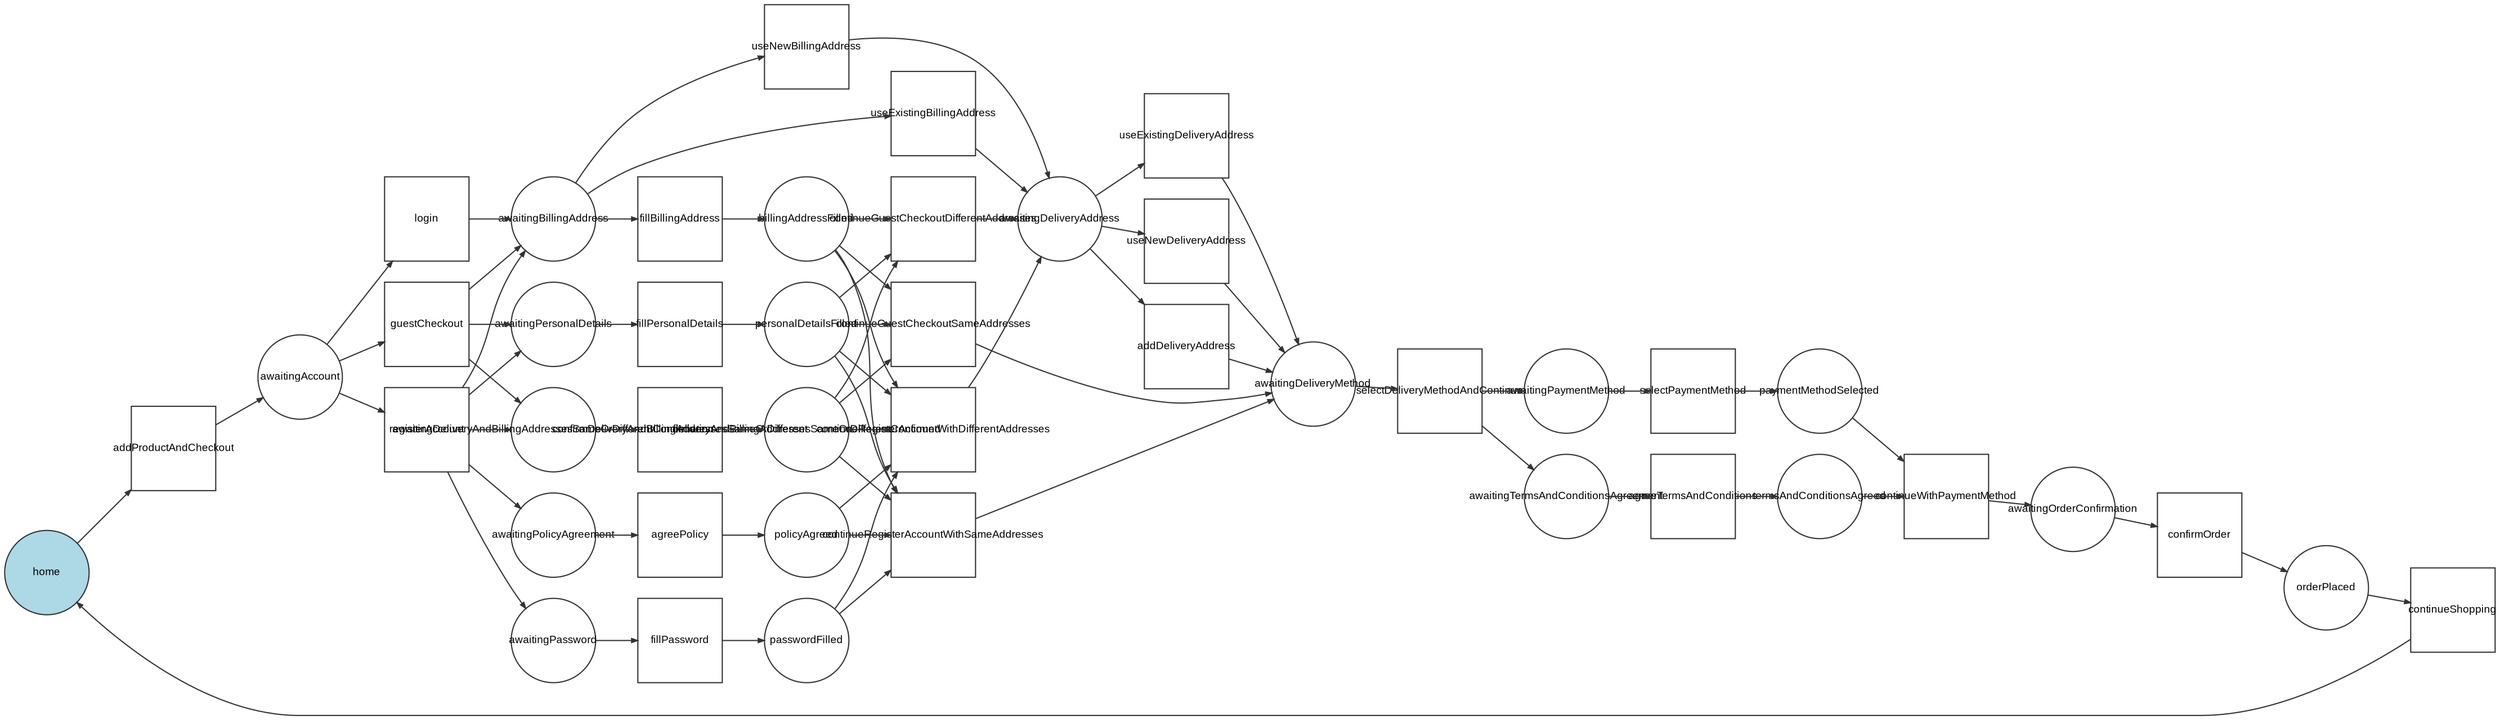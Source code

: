 digraph workflow {
  ratio="compress" rankdir="LR" label=""
  node [fontsize="9" fontname="Arial" color="#333333" fillcolor="lightblue" fixedsize="1" width="1"];
  edge [fontsize="9" fontname="Arial" color="#333333" arrowhead="normal" arrowsize="0.5"];

  place_e83249bd3ba79932e16fb1fb5100dafade9954c2 [label="home", shape=circle, style="filled"];
  place_8df9aa6c1a8fbc2bf1fff5c5d67d147e334f94cf [label="awaitingAccount", shape=circle];
  place_be8df8efa2cb6b2300fe2f82d8d9b19d4d9f3006 [label="awaitingPersonalDetails", shape=circle];
  place_e8718de4f73418b4e1c7ad5c42bec684a4a9caa9 [label="awaitingBillingAddress", shape=circle];
  place_636a9cc7645cbe8e1dacce71000bb0db745a39e1 [label="awaitingPassword", shape=circle];
  place_847054e1b2a00d322a1b38073e56ce2b2e2c1faa [label="awaitingPolicyAgreement", shape=circle];
  place_8848eae5cdc91580e8ebbe8e75739f7cecf6037f [label="awaitingDeliveryAndBillingAddressesSameOrDifferentConfirmation", shape=circle];
  place_b5da8f0027407937d7b9d6199a5d40d174c2661a [label="personalDetailsFilled", shape=circle];
  place_bbcddce3edfbf6793be4e1761595ad9dd36cf0fb [label="billingAddressFilled", shape=circle];
  place_133afdf482fd18037e3a0e10ed8a6ab4f9161d40 [label="passwordFilled", shape=circle];
  place_5a2a60713a05ee7b81892122d7786206b062ce64 [label="policyAgreed", shape=circle];
  place_d5a0ac90533bdd6a26ff0c0c1f1de607163fffbc [label="deliveryAndBillingAddressesSameOrDifferentConfirmed", shape=circle];
  place_95c4228878ef8ed807e02b7e17abad8cfa27a63b [label="awaitingDeliveryAddress", shape=circle];
  place_db2a0e8a240c19feca6bf300b83c712f43d74c07 [label="awaitingDeliveryMethod", shape=circle];
  place_866591cec37483a4a6ab3489cb867167720a8a29 [label="awaitingPaymentMethod", shape=circle];
  place_9eb14a96cbd881f3941bab3ed0a93b731399be5e [label="awaitingTermsAndConditionsAgreement", shape=circle];
  place_62f8f8cbcff902a31870b7f393bded072b620a2f [label="paymentMethodSelected", shape=circle];
  place_b6bf01197de322ba3d7fd694c4ab1e26acc89569 [label="termsAndConditionsAgreed", shape=circle];
  place_3fbdba9ac98acf5009dd6cd28932c97b69e6f632 [label="awaitingOrderConfirmation", shape=circle];
  place_cbeec9c5b8f73f7335a9b9606865084b73d6db44 [label="orderPlaced", shape=circle];
  transition_5cd53fca43ba3196006fa94f9d42cec71cb25c44 [label="addProductAndCheckout", shape=box, shape="box", regular="1"];
  transition_2736fab291f04e69b62d490c3c09361f5b82461a [label="login", shape=box, shape="box", regular="1"];
  transition_1b8a31d24f7e7b4bb00f985657ef664c0fd484f7 [label="guestCheckout", shape=box, shape="box", regular="1"];
  transition_4a67e46d8a1b96a2f1ebfa90009ae18258516248 [label="registerAccount", shape=box, shape="box", regular="1"];
  transition_6ca7bb9639941de4f3d43da60a79d965e688398c [label="fillPersonalDetails", shape=box, shape="box", regular="1"];
  transition_88846e7311af81ea2b6eb30ced42e8e9a035674e [label="fillBillingAddress", shape=box, shape="box", regular="1"];
  transition_3564e2bbe48b061a3985d46ebf9bb36a0c94de0e [label="fillPassword", shape=box, shape="box", regular="1"];
  transition_1c63ec2170d8f8ac4dc36183b13dc6d099ee57f8 [label="agreePolicy", shape=box, shape="box", regular="1"];
  transition_2b3ac151b68ed4613463c233ef9bb71eee9a41ca [label="confirmDeliveryAndBillingAddressesSameOrDifferent", shape=box, shape="box", regular="1"];
  transition_901c5f630db8b0e18779359c8d949e4395268689 [label="useExistingBillingAddress", shape=box, shape="box", regular="1"];
  transition_fe12c392e32e62dd39eccef4248a39e19252acdf [label="useNewBillingAddress", shape=box, shape="box", regular="1"];
  transition_f657ce882497b9a9077da3718565de3bad23c63d [label="continueRegisterAccountWithDifferentAddresses", shape=box, shape="box", regular="1"];
  transition_a61bc306e3f2f04e552d26d524be63c8705f123d [label="continueGuestCheckoutDifferentAddresses", shape=box, shape="box", regular="1"];
  transition_85cb56b3c57574697992910e08dcf3510fdb5dbf [label="continueRegisterAccountWithSameAddresses", shape=box, shape="box", regular="1"];
  transition_cbd13101ca8b9f00b84a872cdbcc9cec19007ded [label="continueGuestCheckoutSameAddresses", shape=box, shape="box", regular="1"];
  transition_40f7b37f0743d75d1323955148aa023e7533d8af [label="useExistingDeliveryAddress", shape=box, shape="box", regular="1"];
  transition_40d8c3069664fee3e86bfcb2c57fcf2ef837a066 [label="useNewDeliveryAddress", shape=box, shape="box", regular="1"];
  transition_d0456ba3eec7c63caee5da332a123d063ab793f0 [label="addDeliveryAddress", shape=box, shape="box", regular="1"];
  transition_b5875e454b984dd6f6eb7bf822dffab05390bf4a [label="selectDeliveryMethodAndContinue", shape=box, shape="box", regular="1"];
  transition_7d47591653d2aeaac4a5e8444bbb3f592b2876b6 [label="selectPaymentMethod", shape=box, shape="box", regular="1"];
  transition_ba818b1269b003f72555d75390e2751ffcde31a5 [label="agreeTermsAndConditions", shape=box, shape="box", regular="1"];
  transition_06988b6c6c7ca648edbd10764e1b26c98f121182 [label="continueWithPaymentMethod", shape=box, shape="box", regular="1"];
  transition_f158550b6472279811abb832e1fa84c33a264bd1 [label="confirmOrder", shape=box, shape="box", regular="1"];
  transition_f5f67f37bdb26da1aa426f3f570c10051eb8a1f6 [label="continueShopping", shape=box, shape="box", regular="1"];
  place_e83249bd3ba79932e16fb1fb5100dafade9954c2 -> transition_5cd53fca43ba3196006fa94f9d42cec71cb25c44 [style="solid"];
  transition_5cd53fca43ba3196006fa94f9d42cec71cb25c44 -> place_8df9aa6c1a8fbc2bf1fff5c5d67d147e334f94cf [style="solid"];
  place_8df9aa6c1a8fbc2bf1fff5c5d67d147e334f94cf -> transition_2736fab291f04e69b62d490c3c09361f5b82461a [style="solid"];
  transition_2736fab291f04e69b62d490c3c09361f5b82461a -> place_e8718de4f73418b4e1c7ad5c42bec684a4a9caa9 [style="solid"];
  place_8df9aa6c1a8fbc2bf1fff5c5d67d147e334f94cf -> transition_1b8a31d24f7e7b4bb00f985657ef664c0fd484f7 [style="solid"];
  transition_1b8a31d24f7e7b4bb00f985657ef664c0fd484f7 -> place_be8df8efa2cb6b2300fe2f82d8d9b19d4d9f3006 [style="solid"];
  transition_1b8a31d24f7e7b4bb00f985657ef664c0fd484f7 -> place_e8718de4f73418b4e1c7ad5c42bec684a4a9caa9 [style="solid"];
  transition_1b8a31d24f7e7b4bb00f985657ef664c0fd484f7 -> place_8848eae5cdc91580e8ebbe8e75739f7cecf6037f [style="solid"];
  place_8df9aa6c1a8fbc2bf1fff5c5d67d147e334f94cf -> transition_4a67e46d8a1b96a2f1ebfa90009ae18258516248 [style="solid"];
  transition_4a67e46d8a1b96a2f1ebfa90009ae18258516248 -> place_be8df8efa2cb6b2300fe2f82d8d9b19d4d9f3006 [style="solid"];
  transition_4a67e46d8a1b96a2f1ebfa90009ae18258516248 -> place_e8718de4f73418b4e1c7ad5c42bec684a4a9caa9 [style="solid"];
  transition_4a67e46d8a1b96a2f1ebfa90009ae18258516248 -> place_636a9cc7645cbe8e1dacce71000bb0db745a39e1 [style="solid"];
  transition_4a67e46d8a1b96a2f1ebfa90009ae18258516248 -> place_847054e1b2a00d322a1b38073e56ce2b2e2c1faa [style="solid"];
  transition_4a67e46d8a1b96a2f1ebfa90009ae18258516248 -> place_8848eae5cdc91580e8ebbe8e75739f7cecf6037f [style="solid"];
  place_be8df8efa2cb6b2300fe2f82d8d9b19d4d9f3006 -> transition_6ca7bb9639941de4f3d43da60a79d965e688398c [style="solid"];
  transition_6ca7bb9639941de4f3d43da60a79d965e688398c -> place_b5da8f0027407937d7b9d6199a5d40d174c2661a [style="solid"];
  place_e8718de4f73418b4e1c7ad5c42bec684a4a9caa9 -> transition_88846e7311af81ea2b6eb30ced42e8e9a035674e [style="solid"];
  transition_88846e7311af81ea2b6eb30ced42e8e9a035674e -> place_bbcddce3edfbf6793be4e1761595ad9dd36cf0fb [style="solid"];
  place_636a9cc7645cbe8e1dacce71000bb0db745a39e1 -> transition_3564e2bbe48b061a3985d46ebf9bb36a0c94de0e [style="solid"];
  transition_3564e2bbe48b061a3985d46ebf9bb36a0c94de0e -> place_133afdf482fd18037e3a0e10ed8a6ab4f9161d40 [style="solid"];
  place_847054e1b2a00d322a1b38073e56ce2b2e2c1faa -> transition_1c63ec2170d8f8ac4dc36183b13dc6d099ee57f8 [style="solid"];
  transition_1c63ec2170d8f8ac4dc36183b13dc6d099ee57f8 -> place_5a2a60713a05ee7b81892122d7786206b062ce64 [style="solid"];
  place_8848eae5cdc91580e8ebbe8e75739f7cecf6037f -> transition_2b3ac151b68ed4613463c233ef9bb71eee9a41ca [style="solid"];
  transition_2b3ac151b68ed4613463c233ef9bb71eee9a41ca -> place_d5a0ac90533bdd6a26ff0c0c1f1de607163fffbc [style="solid"];
  place_e8718de4f73418b4e1c7ad5c42bec684a4a9caa9 -> transition_901c5f630db8b0e18779359c8d949e4395268689 [style="solid"];
  transition_901c5f630db8b0e18779359c8d949e4395268689 -> place_95c4228878ef8ed807e02b7e17abad8cfa27a63b [style="solid"];
  place_e8718de4f73418b4e1c7ad5c42bec684a4a9caa9 -> transition_fe12c392e32e62dd39eccef4248a39e19252acdf [style="solid"];
  transition_fe12c392e32e62dd39eccef4248a39e19252acdf -> place_95c4228878ef8ed807e02b7e17abad8cfa27a63b [style="solid"];
  place_b5da8f0027407937d7b9d6199a5d40d174c2661a -> transition_f657ce882497b9a9077da3718565de3bad23c63d [style="solid"];
  place_bbcddce3edfbf6793be4e1761595ad9dd36cf0fb -> transition_f657ce882497b9a9077da3718565de3bad23c63d [style="solid"];
  place_133afdf482fd18037e3a0e10ed8a6ab4f9161d40 -> transition_f657ce882497b9a9077da3718565de3bad23c63d [style="solid"];
  place_5a2a60713a05ee7b81892122d7786206b062ce64 -> transition_f657ce882497b9a9077da3718565de3bad23c63d [style="solid"];
  place_d5a0ac90533bdd6a26ff0c0c1f1de607163fffbc -> transition_f657ce882497b9a9077da3718565de3bad23c63d [style="solid"];
  transition_f657ce882497b9a9077da3718565de3bad23c63d -> place_95c4228878ef8ed807e02b7e17abad8cfa27a63b [style="solid"];
  place_b5da8f0027407937d7b9d6199a5d40d174c2661a -> transition_a61bc306e3f2f04e552d26d524be63c8705f123d [style="solid"];
  place_bbcddce3edfbf6793be4e1761595ad9dd36cf0fb -> transition_a61bc306e3f2f04e552d26d524be63c8705f123d [style="solid"];
  place_d5a0ac90533bdd6a26ff0c0c1f1de607163fffbc -> transition_a61bc306e3f2f04e552d26d524be63c8705f123d [style="solid"];
  transition_a61bc306e3f2f04e552d26d524be63c8705f123d -> place_95c4228878ef8ed807e02b7e17abad8cfa27a63b [style="solid"];
  place_b5da8f0027407937d7b9d6199a5d40d174c2661a -> transition_85cb56b3c57574697992910e08dcf3510fdb5dbf [style="solid"];
  place_bbcddce3edfbf6793be4e1761595ad9dd36cf0fb -> transition_85cb56b3c57574697992910e08dcf3510fdb5dbf [style="solid"];
  place_133afdf482fd18037e3a0e10ed8a6ab4f9161d40 -> transition_85cb56b3c57574697992910e08dcf3510fdb5dbf [style="solid"];
  place_5a2a60713a05ee7b81892122d7786206b062ce64 -> transition_85cb56b3c57574697992910e08dcf3510fdb5dbf [style="solid"];
  place_d5a0ac90533bdd6a26ff0c0c1f1de607163fffbc -> transition_85cb56b3c57574697992910e08dcf3510fdb5dbf [style="solid"];
  transition_85cb56b3c57574697992910e08dcf3510fdb5dbf -> place_db2a0e8a240c19feca6bf300b83c712f43d74c07 [style="solid"];
  place_b5da8f0027407937d7b9d6199a5d40d174c2661a -> transition_cbd13101ca8b9f00b84a872cdbcc9cec19007ded [style="solid"];
  place_bbcddce3edfbf6793be4e1761595ad9dd36cf0fb -> transition_cbd13101ca8b9f00b84a872cdbcc9cec19007ded [style="solid"];
  place_d5a0ac90533bdd6a26ff0c0c1f1de607163fffbc -> transition_cbd13101ca8b9f00b84a872cdbcc9cec19007ded [style="solid"];
  transition_cbd13101ca8b9f00b84a872cdbcc9cec19007ded -> place_db2a0e8a240c19feca6bf300b83c712f43d74c07 [style="solid"];
  place_95c4228878ef8ed807e02b7e17abad8cfa27a63b -> transition_40f7b37f0743d75d1323955148aa023e7533d8af [style="solid"];
  transition_40f7b37f0743d75d1323955148aa023e7533d8af -> place_db2a0e8a240c19feca6bf300b83c712f43d74c07 [style="solid"];
  place_95c4228878ef8ed807e02b7e17abad8cfa27a63b -> transition_40d8c3069664fee3e86bfcb2c57fcf2ef837a066 [style="solid"];
  transition_40d8c3069664fee3e86bfcb2c57fcf2ef837a066 -> place_db2a0e8a240c19feca6bf300b83c712f43d74c07 [style="solid"];
  place_95c4228878ef8ed807e02b7e17abad8cfa27a63b -> transition_d0456ba3eec7c63caee5da332a123d063ab793f0 [style="solid"];
  transition_d0456ba3eec7c63caee5da332a123d063ab793f0 -> place_db2a0e8a240c19feca6bf300b83c712f43d74c07 [style="solid"];
  place_db2a0e8a240c19feca6bf300b83c712f43d74c07 -> transition_b5875e454b984dd6f6eb7bf822dffab05390bf4a [style="solid"];
  transition_b5875e454b984dd6f6eb7bf822dffab05390bf4a -> place_866591cec37483a4a6ab3489cb867167720a8a29 [style="solid"];
  transition_b5875e454b984dd6f6eb7bf822dffab05390bf4a -> place_9eb14a96cbd881f3941bab3ed0a93b731399be5e [style="solid"];
  place_866591cec37483a4a6ab3489cb867167720a8a29 -> transition_7d47591653d2aeaac4a5e8444bbb3f592b2876b6 [style="solid"];
  transition_7d47591653d2aeaac4a5e8444bbb3f592b2876b6 -> place_62f8f8cbcff902a31870b7f393bded072b620a2f [style="solid"];
  place_9eb14a96cbd881f3941bab3ed0a93b731399be5e -> transition_ba818b1269b003f72555d75390e2751ffcde31a5 [style="solid"];
  transition_ba818b1269b003f72555d75390e2751ffcde31a5 -> place_b6bf01197de322ba3d7fd694c4ab1e26acc89569 [style="solid"];
  place_62f8f8cbcff902a31870b7f393bded072b620a2f -> transition_06988b6c6c7ca648edbd10764e1b26c98f121182 [style="solid"];
  place_b6bf01197de322ba3d7fd694c4ab1e26acc89569 -> transition_06988b6c6c7ca648edbd10764e1b26c98f121182 [style="solid"];
  transition_06988b6c6c7ca648edbd10764e1b26c98f121182 -> place_3fbdba9ac98acf5009dd6cd28932c97b69e6f632 [style="solid"];
  place_3fbdba9ac98acf5009dd6cd28932c97b69e6f632 -> transition_f158550b6472279811abb832e1fa84c33a264bd1 [style="solid"];
  transition_f158550b6472279811abb832e1fa84c33a264bd1 -> place_cbeec9c5b8f73f7335a9b9606865084b73d6db44 [style="solid"];
  place_cbeec9c5b8f73f7335a9b9606865084b73d6db44 -> transition_f5f67f37bdb26da1aa426f3f570c10051eb8a1f6 [style="solid"];
  transition_f5f67f37bdb26da1aa426f3f570c10051eb8a1f6 -> place_e83249bd3ba79932e16fb1fb5100dafade9954c2 [style="solid"];
}

